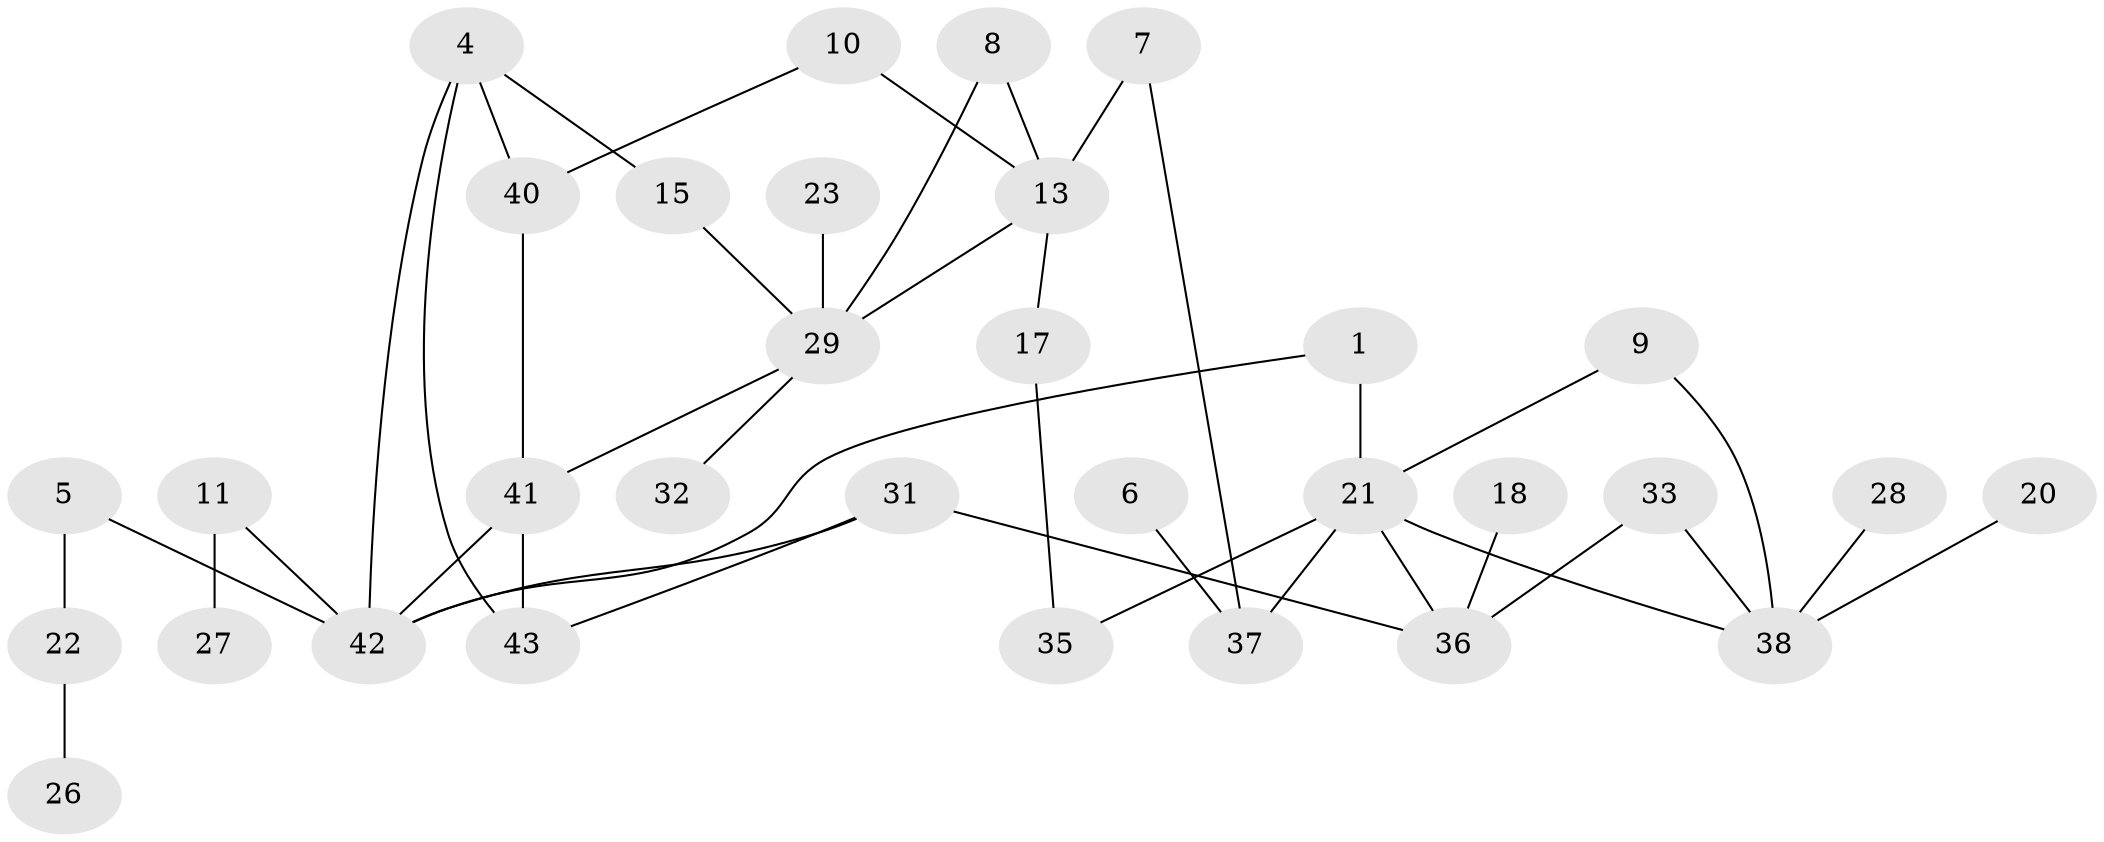 // original degree distribution, {1: 0.3372093023255814, 4: 0.11627906976744186, 3: 0.11627906976744186, 2: 0.2441860465116279, 6: 0.023255813953488372, 0: 0.10465116279069768, 5: 0.05813953488372093}
// Generated by graph-tools (version 1.1) at 2025/00/03/09/25 03:00:55]
// undirected, 32 vertices, 42 edges
graph export_dot {
graph [start="1"]
  node [color=gray90,style=filled];
  1;
  4;
  5;
  6;
  7;
  8;
  9;
  10;
  11;
  13;
  15;
  17;
  18;
  20;
  21;
  22;
  23;
  26;
  27;
  28;
  29;
  31;
  32;
  33;
  35;
  36;
  37;
  38;
  40;
  41;
  42;
  43;
  1 -- 21 [weight=1.0];
  1 -- 42 [weight=1.0];
  4 -- 15 [weight=1.0];
  4 -- 40 [weight=1.0];
  4 -- 42 [weight=1.0];
  4 -- 43 [weight=1.0];
  5 -- 22 [weight=1.0];
  5 -- 42 [weight=1.0];
  6 -- 37 [weight=1.0];
  7 -- 13 [weight=2.0];
  7 -- 37 [weight=1.0];
  8 -- 13 [weight=1.0];
  8 -- 29 [weight=1.0];
  9 -- 21 [weight=1.0];
  9 -- 38 [weight=1.0];
  10 -- 13 [weight=2.0];
  10 -- 40 [weight=1.0];
  11 -- 27 [weight=1.0];
  11 -- 42 [weight=1.0];
  13 -- 17 [weight=1.0];
  13 -- 29 [weight=1.0];
  15 -- 29 [weight=1.0];
  17 -- 35 [weight=1.0];
  18 -- 36 [weight=1.0];
  20 -- 38 [weight=1.0];
  21 -- 35 [weight=1.0];
  21 -- 36 [weight=1.0];
  21 -- 37 [weight=1.0];
  21 -- 38 [weight=1.0];
  22 -- 26 [weight=1.0];
  23 -- 29 [weight=2.0];
  28 -- 38 [weight=1.0];
  29 -- 32 [weight=1.0];
  29 -- 41 [weight=1.0];
  31 -- 36 [weight=1.0];
  31 -- 42 [weight=1.0];
  31 -- 43 [weight=1.0];
  33 -- 36 [weight=1.0];
  33 -- 38 [weight=1.0];
  40 -- 41 [weight=1.0];
  41 -- 42 [weight=1.0];
  41 -- 43 [weight=1.0];
}
